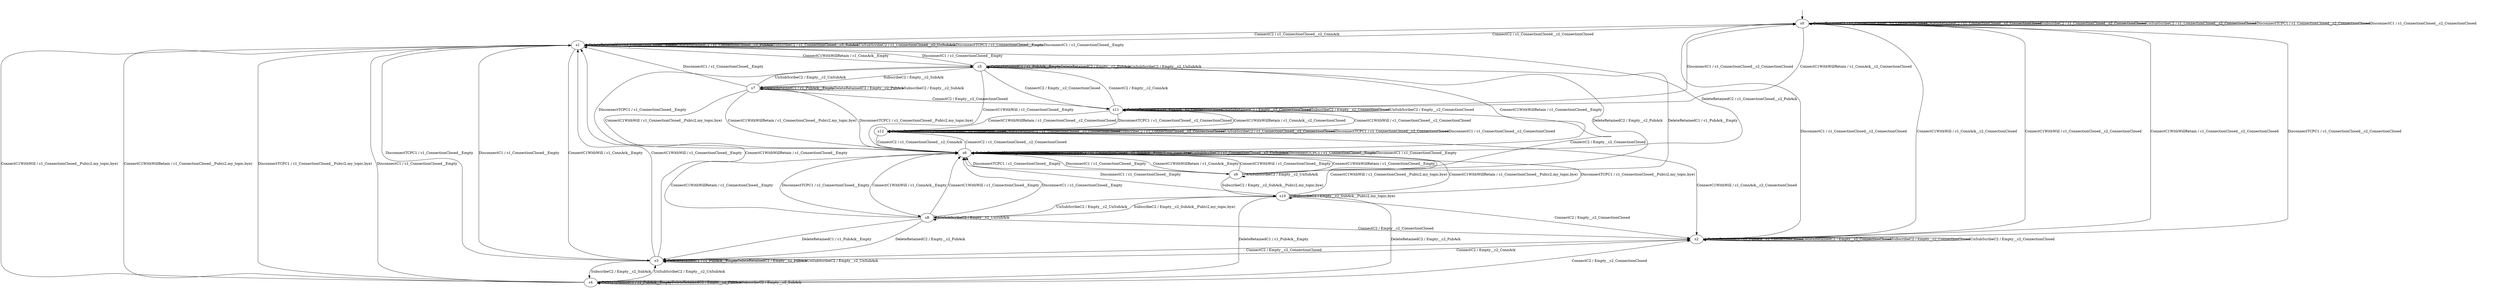 digraph h2 {
s0 [label="s0"];
s1 [label="s1"];
s2 [label="s2"];
s3 [label="s3"];
s4 [label="s4"];
s5 [label="s5"];
s6 [label="s6"];
s7 [label="s7"];
s8 [label="s8"];
s9 [label="s9"];
s10 [label="s10"];
s11 [label="s11"];
s12 [label="s12"];
s0 -> s1 [label="ConnectC2 / c1_ConnectionClosed__c2_ConnAck"];
s0 -> s2 [label="ConnectC1WithWill / c1_ConnAck__c2_ConnectionClosed"];
s0 -> s11 [label="ConnectC1WithWillRetain / c1_ConnAck__c2_ConnectionClosed"];
s0 -> s0 [label="DeleteRetainedC1 / c1_ConnectionClosed__c2_ConnectionClosed"];
s0 -> s0 [label="DeleteRetainedC2 / c1_ConnectionClosed__c2_ConnectionClosed"];
s0 -> s0 [label="SubscribeC2 / c1_ConnectionClosed__c2_ConnectionClosed"];
s0 -> s0 [label="UnSubScribeC2 / c1_ConnectionClosed__c2_ConnectionClosed"];
s0 -> s0 [label="DisconnectTCPC1 / c1_ConnectionClosed__c2_ConnectionClosed"];
s0 -> s0 [label="DisconnectC1 / c1_ConnectionClosed__c2_ConnectionClosed"];
s1 -> s0 [label="ConnectC2 / c1_ConnectionClosed__c2_ConnectionClosed"];
s1 -> s3 [label="ConnectC1WithWill / c1_ConnAck__Empty"];
s1 -> s5 [label="ConnectC1WithWillRetain / c1_ConnAck__Empty"];
s1 -> s1 [label="DeleteRetainedC1 / c1_ConnectionClosed__Empty"];
s1 -> s1 [label="DeleteRetainedC2 / c1_ConnectionClosed__c2_PubAck"];
s1 -> s1 [label="SubscribeC2 / c1_ConnectionClosed__c2_SubAck"];
s1 -> s1 [label="UnSubScribeC2 / c1_ConnectionClosed__c2_UnSubAck"];
s1 -> s1 [label="DisconnectTCPC1 / c1_ConnectionClosed__Empty"];
s1 -> s1 [label="DisconnectC1 / c1_ConnectionClosed__Empty"];
s2 -> s3 [label="ConnectC2 / Empty__c2_ConnAck"];
s2 -> s0 [label="ConnectC1WithWill / c1_ConnectionClosed__c2_ConnectionClosed"];
s2 -> s0 [label="ConnectC1WithWillRetain / c1_ConnectionClosed__c2_ConnectionClosed"];
s2 -> s2 [label="DeleteRetainedC1 / c1_PubAck__c2_ConnectionClosed"];
s2 -> s2 [label="DeleteRetainedC2 / Empty__c2_ConnectionClosed"];
s2 -> s2 [label="SubscribeC2 / Empty__c2_ConnectionClosed"];
s2 -> s2 [label="UnSubScribeC2 / Empty__c2_ConnectionClosed"];
s2 -> s0 [label="DisconnectTCPC1 / c1_ConnectionClosed__c2_ConnectionClosed"];
s2 -> s0 [label="DisconnectC1 / c1_ConnectionClosed__c2_ConnectionClosed"];
s3 -> s2 [label="ConnectC2 / Empty__c2_ConnectionClosed"];
s3 -> s1 [label="ConnectC1WithWill / c1_ConnectionClosed__Empty"];
s3 -> s1 [label="ConnectC1WithWillRetain / c1_ConnectionClosed__Empty"];
s3 -> s3 [label="DeleteRetainedC1 / c1_PubAck__Empty"];
s3 -> s3 [label="DeleteRetainedC2 / Empty__c2_PubAck"];
s3 -> s4 [label="SubscribeC2 / Empty__c2_SubAck"];
s3 -> s3 [label="UnSubScribeC2 / Empty__c2_UnSubAck"];
s3 -> s1 [label="DisconnectTCPC1 / c1_ConnectionClosed__Empty"];
s3 -> s1 [label="DisconnectC1 / c1_ConnectionClosed__Empty"];
s4 -> s2 [label="ConnectC2 / Empty__c2_ConnectionClosed"];
s4 -> s1 [label="ConnectC1WithWill / c1_ConnectionClosed__Pub(c2,my_topic,bye)"];
s4 -> s1 [label="ConnectC1WithWillRetain / c1_ConnectionClosed__Pub(c2,my_topic,bye)"];
s4 -> s4 [label="DeleteRetainedC1 / c1_PubAck__Empty"];
s4 -> s4 [label="DeleteRetainedC2 / Empty__c2_PubAck"];
s4 -> s4 [label="SubscribeC2 / Empty__c2_SubAck"];
s4 -> s3 [label="UnSubScribeC2 / Empty__c2_UnSubAck"];
s4 -> s1 [label="DisconnectTCPC1 / c1_ConnectionClosed__Pub(c2,my_topic,bye)"];
s4 -> s1 [label="DisconnectC1 / c1_ConnectionClosed__Empty"];
s5 -> s11 [label="ConnectC2 / Empty__c2_ConnectionClosed"];
s5 -> s6 [label="ConnectC1WithWill / c1_ConnectionClosed__Empty"];
s5 -> s6 [label="ConnectC1WithWillRetain / c1_ConnectionClosed__Empty"];
s5 -> s5 [label="DeleteRetainedC1 / c1_PubAck__Empty"];
s5 -> s5 [label="DeleteRetainedC2 / Empty__c2_PubAck"];
s5 -> s7 [label="SubscribeC2 / Empty__c2_SubAck"];
s5 -> s5 [label="UnSubScribeC2 / Empty__c2_UnSubAck"];
s5 -> s6 [label="DisconnectTCPC1 / c1_ConnectionClosed__Empty"];
s5 -> s1 [label="DisconnectC1 / c1_ConnectionClosed__Empty"];
s6 -> s12 [label="ConnectC2 / c1_ConnectionClosed__c2_ConnectionClosed"];
s6 -> s8 [label="ConnectC1WithWill / c1_ConnAck__Empty"];
s6 -> s9 [label="ConnectC1WithWillRetain / c1_ConnAck__Empty"];
s6 -> s6 [label="DeleteRetainedC1 / c1_ConnectionClosed__Empty"];
s6 -> s1 [label="DeleteRetainedC2 / c1_ConnectionClosed__c2_PubAck"];
s6 -> s6 [label="SubscribeC2 / c1_ConnectionClosed__c2_SubAck__Pub(c2,my_topic,bye)"];
s6 -> s6 [label="UnSubScribeC2 / c1_ConnectionClosed__c2_UnSubAck"];
s6 -> s6 [label="DisconnectTCPC1 / c1_ConnectionClosed__Empty"];
s6 -> s6 [label="DisconnectC1 / c1_ConnectionClosed__Empty"];
s7 -> s11 [label="ConnectC2 / Empty__c2_ConnectionClosed"];
s7 -> s6 [label="ConnectC1WithWill / c1_ConnectionClosed__Pub(c2,my_topic,bye)"];
s7 -> s6 [label="ConnectC1WithWillRetain / c1_ConnectionClosed__Pub(c2,my_topic,bye)"];
s7 -> s7 [label="DeleteRetainedC1 / c1_PubAck__Empty"];
s7 -> s7 [label="DeleteRetainedC2 / Empty__c2_PubAck"];
s7 -> s7 [label="SubscribeC2 / Empty__c2_SubAck"];
s7 -> s5 [label="UnSubScribeC2 / Empty__c2_UnSubAck"];
s7 -> s6 [label="DisconnectTCPC1 / c1_ConnectionClosed__Pub(c2,my_topic,bye)"];
s7 -> s1 [label="DisconnectC1 / c1_ConnectionClosed__Empty"];
s8 -> s2 [label="ConnectC2 / Empty__c2_ConnectionClosed"];
s8 -> s6 [label="ConnectC1WithWill / c1_ConnectionClosed__Empty"];
s8 -> s6 [label="ConnectC1WithWillRetain / c1_ConnectionClosed__Empty"];
s8 -> s3 [label="DeleteRetainedC1 / c1_PubAck__Empty"];
s8 -> s3 [label="DeleteRetainedC2 / Empty__c2_PubAck"];
s8 -> s10 [label="SubscribeC2 / Empty__c2_SubAck__Pub(c2,my_topic,bye)"];
s8 -> s8 [label="UnSubScribeC2 / Empty__c2_UnSubAck"];
s8 -> s6 [label="DisconnectTCPC1 / c1_ConnectionClosed__Empty"];
s8 -> s6 [label="DisconnectC1 / c1_ConnectionClosed__Empty"];
s9 -> s11 [label="ConnectC2 / Empty__c2_ConnectionClosed"];
s9 -> s6 [label="ConnectC1WithWill / c1_ConnectionClosed__Empty"];
s9 -> s6 [label="ConnectC1WithWillRetain / c1_ConnectionClosed__Empty"];
s9 -> s5 [label="DeleteRetainedC1 / c1_PubAck__Empty"];
s9 -> s5 [label="DeleteRetainedC2 / Empty__c2_PubAck"];
s9 -> s10 [label="SubscribeC2 / Empty__c2_SubAck__Pub(c2,my_topic,bye)"];
s9 -> s9 [label="UnSubScribeC2 / Empty__c2_UnSubAck"];
s9 -> s6 [label="DisconnectTCPC1 / c1_ConnectionClosed__Empty"];
s9 -> s6 [label="DisconnectC1 / c1_ConnectionClosed__Empty"];
s10 -> s2 [label="ConnectC2 / Empty__c2_ConnectionClosed"];
s10 -> s6 [label="ConnectC1WithWill / c1_ConnectionClosed__Pub(c2,my_topic,bye)"];
s10 -> s6 [label="ConnectC1WithWillRetain / c1_ConnectionClosed__Pub(c2,my_topic,bye)"];
s10 -> s4 [label="DeleteRetainedC1 / c1_PubAck__Empty"];
s10 -> s4 [label="DeleteRetainedC2 / Empty__c2_PubAck"];
s10 -> s10 [label="SubscribeC2 / Empty__c2_SubAck__Pub(c2,my_topic,bye)"];
s10 -> s8 [label="UnSubScribeC2 / Empty__c2_UnSubAck"];
s10 -> s6 [label="DisconnectTCPC1 / c1_ConnectionClosed__Pub(c2,my_topic,bye)"];
s10 -> s6 [label="DisconnectC1 / c1_ConnectionClosed__Empty"];
s11 -> s5 [label="ConnectC2 / Empty__c2_ConnAck"];
s11 -> s12 [label="ConnectC1WithWill / c1_ConnectionClosed__c2_ConnectionClosed"];
s11 -> s12 [label="ConnectC1WithWillRetain / c1_ConnectionClosed__c2_ConnectionClosed"];
s11 -> s11 [label="DeleteRetainedC1 / c1_PubAck__c2_ConnectionClosed"];
s11 -> s11 [label="DeleteRetainedC2 / Empty__c2_ConnectionClosed"];
s11 -> s11 [label="SubscribeC2 / Empty__c2_ConnectionClosed"];
s11 -> s11 [label="UnSubScribeC2 / Empty__c2_ConnectionClosed"];
s11 -> s12 [label="DisconnectTCPC1 / c1_ConnectionClosed__c2_ConnectionClosed"];
s11 -> s0 [label="DisconnectC1 / c1_ConnectionClosed__c2_ConnectionClosed"];
s12 -> s6 [label="ConnectC2 / c1_ConnectionClosed__c2_ConnAck"];
s12 -> s2 [label="ConnectC1WithWill / c1_ConnAck__c2_ConnectionClosed"];
s12 -> s11 [label="ConnectC1WithWillRetain / c1_ConnAck__c2_ConnectionClosed"];
s12 -> s12 [label="DeleteRetainedC1 / c1_ConnectionClosed__c2_ConnectionClosed"];
s12 -> s12 [label="DeleteRetainedC2 / c1_ConnectionClosed__c2_ConnectionClosed"];
s12 -> s12 [label="SubscribeC2 / c1_ConnectionClosed__c2_ConnectionClosed"];
s12 -> s12 [label="UnSubScribeC2 / c1_ConnectionClosed__c2_ConnectionClosed"];
s12 -> s12 [label="DisconnectTCPC1 / c1_ConnectionClosed__c2_ConnectionClosed"];
s12 -> s12 [label="DisconnectC1 / c1_ConnectionClosed__c2_ConnectionClosed"];
__start0 [shape=none, label=""];
__start0 -> s0 [label=""];
}
